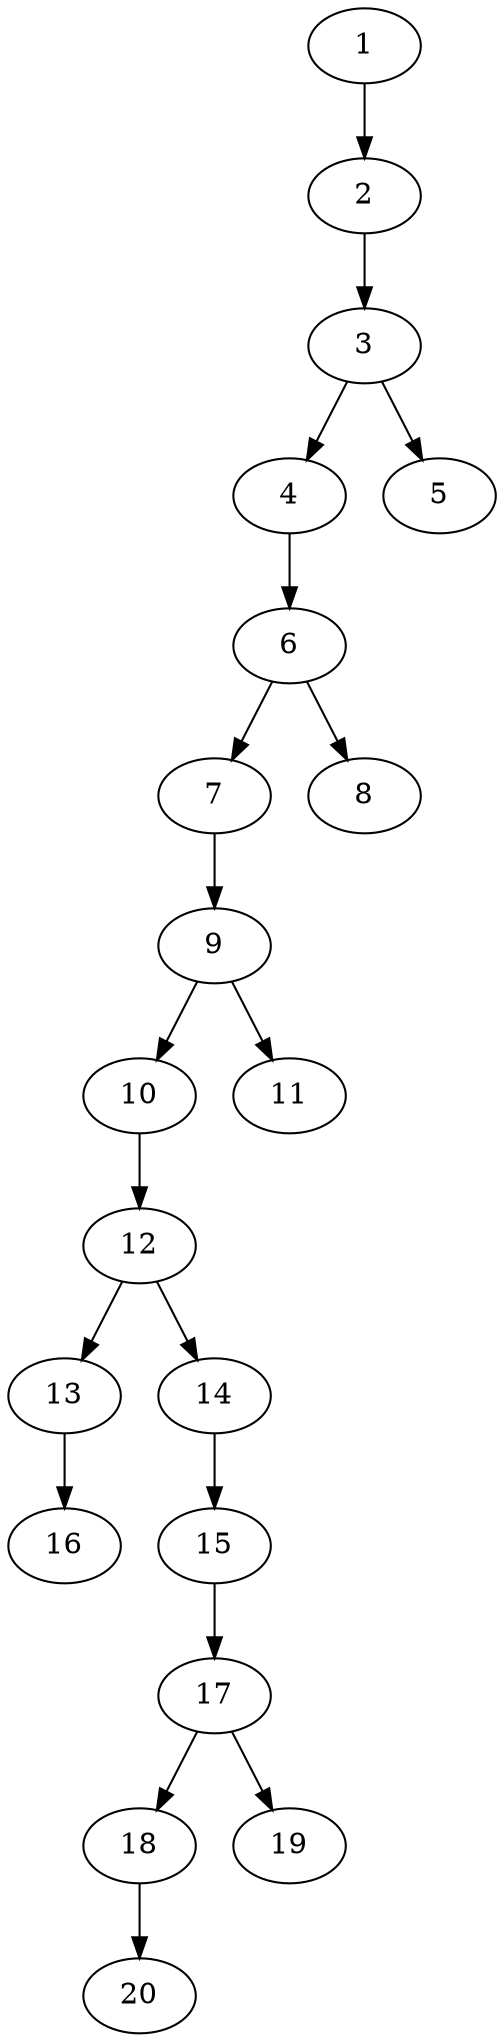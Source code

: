 // DAG automatically generated by daggen at Thu Oct  3 13:58:43 2019
// ./daggen --dot -n 20 --ccr 0.4 --fat 0.3 --regular 0.7 --density 0.5 --mindata 5242880 --maxdata 52428800 
digraph G {
  1 [size="65008640", alpha="0.13", expect_size="26003456"] 
  1 -> 2 [size ="26003456"]
  2 [size="86584320", alpha="0.05", expect_size="34633728"] 
  2 -> 3 [size ="34633728"]
  3 [size="13639680", alpha="0.09", expect_size="5455872"] 
  3 -> 4 [size ="5455872"]
  3 -> 5 [size ="5455872"]
  4 [size="120120320", alpha="0.14", expect_size="48048128"] 
  4 -> 6 [size ="48048128"]
  5 [size="106900480", alpha="0.18", expect_size="42760192"] 
  6 [size="72903680", alpha="0.06", expect_size="29161472"] 
  6 -> 7 [size ="29161472"]
  6 -> 8 [size ="29161472"]
  7 [size="83210240", alpha="0.02", expect_size="33284096"] 
  7 -> 9 [size ="33284096"]
  8 [size="18667520", alpha="0.07", expect_size="7467008"] 
  9 [size="80222720", alpha="0.02", expect_size="32089088"] 
  9 -> 10 [size ="32089088"]
  9 -> 11 [size ="32089088"]
  10 [size="80007680", alpha="0.12", expect_size="32003072"] 
  10 -> 12 [size ="32003072"]
  11 [size="15047680", alpha="0.07", expect_size="6019072"] 
  12 [size="92008960", alpha="0.08", expect_size="36803584"] 
  12 -> 13 [size ="36803584"]
  12 -> 14 [size ="36803584"]
  13 [size="122810880", alpha="0.10", expect_size="49124352"] 
  13 -> 16 [size ="49124352"]
  14 [size="60510720", alpha="0.14", expect_size="24204288"] 
  14 -> 15 [size ="24204288"]
  15 [size="27778560", alpha="0.18", expect_size="11111424"] 
  15 -> 17 [size ="11111424"]
  16 [size="18342400", alpha="0.12", expect_size="7336960"] 
  17 [size="50936320", alpha="0.10", expect_size="20374528"] 
  17 -> 18 [size ="20374528"]
  17 -> 19 [size ="20374528"]
  18 [size="65180160", alpha="0.07", expect_size="26072064"] 
  18 -> 20 [size ="26072064"]
  19 [size="108377600", alpha="0.07", expect_size="43351040"] 
  20 [size="119349760", alpha="0.15", expect_size="47739904"] 
}
